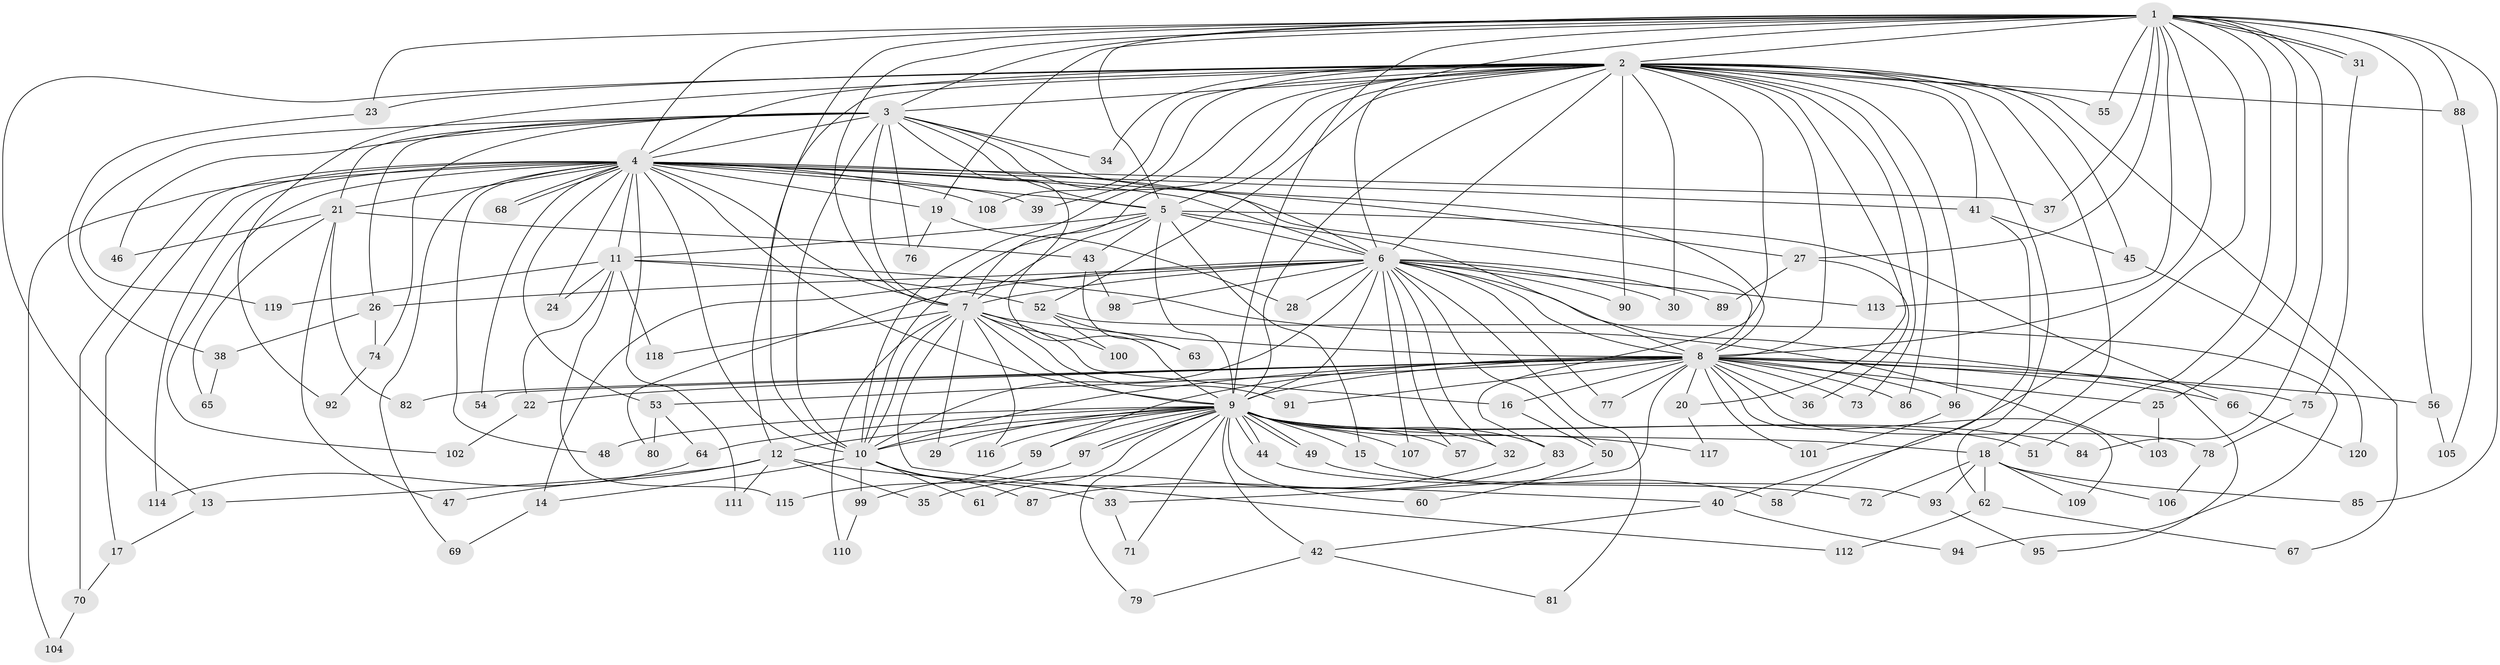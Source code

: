 // Generated by graph-tools (version 1.1) at 2025/01/03/09/25 03:01:20]
// undirected, 120 vertices, 265 edges
graph export_dot {
graph [start="1"]
  node [color=gray90,style=filled];
  1;
  2;
  3;
  4;
  5;
  6;
  7;
  8;
  9;
  10;
  11;
  12;
  13;
  14;
  15;
  16;
  17;
  18;
  19;
  20;
  21;
  22;
  23;
  24;
  25;
  26;
  27;
  28;
  29;
  30;
  31;
  32;
  33;
  34;
  35;
  36;
  37;
  38;
  39;
  40;
  41;
  42;
  43;
  44;
  45;
  46;
  47;
  48;
  49;
  50;
  51;
  52;
  53;
  54;
  55;
  56;
  57;
  58;
  59;
  60;
  61;
  62;
  63;
  64;
  65;
  66;
  67;
  68;
  69;
  70;
  71;
  72;
  73;
  74;
  75;
  76;
  77;
  78;
  79;
  80;
  81;
  82;
  83;
  84;
  85;
  86;
  87;
  88;
  89;
  90;
  91;
  92;
  93;
  94;
  95;
  96;
  97;
  98;
  99;
  100;
  101;
  102;
  103;
  104;
  105;
  106;
  107;
  108;
  109;
  110;
  111;
  112;
  113;
  114;
  115;
  116;
  117;
  118;
  119;
  120;
  1 -- 2;
  1 -- 3;
  1 -- 4;
  1 -- 5;
  1 -- 6;
  1 -- 7;
  1 -- 8;
  1 -- 9;
  1 -- 10;
  1 -- 19;
  1 -- 23;
  1 -- 25;
  1 -- 27;
  1 -- 31;
  1 -- 31;
  1 -- 37;
  1 -- 40;
  1 -- 51;
  1 -- 55;
  1 -- 56;
  1 -- 84;
  1 -- 85;
  1 -- 88;
  1 -- 113;
  2 -- 3;
  2 -- 4;
  2 -- 5;
  2 -- 6;
  2 -- 7;
  2 -- 8;
  2 -- 9;
  2 -- 10;
  2 -- 12;
  2 -- 13;
  2 -- 18;
  2 -- 20;
  2 -- 23;
  2 -- 30;
  2 -- 34;
  2 -- 39;
  2 -- 41;
  2 -- 45;
  2 -- 52;
  2 -- 55;
  2 -- 62;
  2 -- 67;
  2 -- 73;
  2 -- 83;
  2 -- 86;
  2 -- 88;
  2 -- 90;
  2 -- 92;
  2 -- 96;
  2 -- 108;
  3 -- 4;
  3 -- 5;
  3 -- 6;
  3 -- 7;
  3 -- 8;
  3 -- 9;
  3 -- 10;
  3 -- 21;
  3 -- 26;
  3 -- 34;
  3 -- 46;
  3 -- 74;
  3 -- 76;
  3 -- 119;
  4 -- 5;
  4 -- 6;
  4 -- 7;
  4 -- 8;
  4 -- 9;
  4 -- 10;
  4 -- 11;
  4 -- 17;
  4 -- 19;
  4 -- 21;
  4 -- 24;
  4 -- 27;
  4 -- 37;
  4 -- 39;
  4 -- 41;
  4 -- 48;
  4 -- 53;
  4 -- 54;
  4 -- 68;
  4 -- 68;
  4 -- 69;
  4 -- 70;
  4 -- 102;
  4 -- 104;
  4 -- 108;
  4 -- 111;
  4 -- 114;
  5 -- 6;
  5 -- 7;
  5 -- 8;
  5 -- 9;
  5 -- 10;
  5 -- 11;
  5 -- 15;
  5 -- 43;
  5 -- 66;
  6 -- 7;
  6 -- 8;
  6 -- 9;
  6 -- 10;
  6 -- 14;
  6 -- 26;
  6 -- 28;
  6 -- 30;
  6 -- 32;
  6 -- 50;
  6 -- 57;
  6 -- 77;
  6 -- 80;
  6 -- 81;
  6 -- 89;
  6 -- 90;
  6 -- 95;
  6 -- 98;
  6 -- 107;
  6 -- 113;
  7 -- 8;
  7 -- 9;
  7 -- 10;
  7 -- 16;
  7 -- 29;
  7 -- 91;
  7 -- 100;
  7 -- 110;
  7 -- 112;
  7 -- 116;
  7 -- 118;
  8 -- 9;
  8 -- 10;
  8 -- 16;
  8 -- 20;
  8 -- 22;
  8 -- 25;
  8 -- 33;
  8 -- 36;
  8 -- 53;
  8 -- 54;
  8 -- 56;
  8 -- 59;
  8 -- 66;
  8 -- 73;
  8 -- 75;
  8 -- 77;
  8 -- 78;
  8 -- 82;
  8 -- 86;
  8 -- 91;
  8 -- 96;
  8 -- 101;
  8 -- 109;
  9 -- 10;
  9 -- 12;
  9 -- 15;
  9 -- 18;
  9 -- 29;
  9 -- 32;
  9 -- 42;
  9 -- 44;
  9 -- 44;
  9 -- 48;
  9 -- 49;
  9 -- 49;
  9 -- 51;
  9 -- 57;
  9 -- 59;
  9 -- 60;
  9 -- 61;
  9 -- 64;
  9 -- 71;
  9 -- 79;
  9 -- 83;
  9 -- 84;
  9 -- 97;
  9 -- 97;
  9 -- 107;
  9 -- 116;
  9 -- 117;
  10 -- 14;
  10 -- 33;
  10 -- 61;
  10 -- 87;
  10 -- 99;
  11 -- 22;
  11 -- 24;
  11 -- 52;
  11 -- 103;
  11 -- 115;
  11 -- 118;
  11 -- 119;
  12 -- 13;
  12 -- 35;
  12 -- 40;
  12 -- 47;
  12 -- 111;
  13 -- 17;
  14 -- 69;
  15 -- 58;
  16 -- 50;
  17 -- 70;
  18 -- 62;
  18 -- 72;
  18 -- 85;
  18 -- 93;
  18 -- 106;
  18 -- 109;
  19 -- 28;
  19 -- 76;
  20 -- 117;
  21 -- 43;
  21 -- 46;
  21 -- 47;
  21 -- 65;
  21 -- 82;
  22 -- 102;
  23 -- 38;
  25 -- 103;
  26 -- 38;
  26 -- 74;
  27 -- 36;
  27 -- 89;
  31 -- 75;
  32 -- 35;
  33 -- 71;
  38 -- 65;
  40 -- 42;
  40 -- 94;
  41 -- 45;
  41 -- 58;
  42 -- 79;
  42 -- 81;
  43 -- 63;
  43 -- 98;
  44 -- 72;
  45 -- 120;
  49 -- 93;
  50 -- 60;
  52 -- 63;
  52 -- 94;
  52 -- 100;
  53 -- 64;
  53 -- 80;
  56 -- 105;
  59 -- 99;
  62 -- 67;
  62 -- 112;
  64 -- 114;
  66 -- 120;
  70 -- 104;
  74 -- 92;
  75 -- 78;
  78 -- 106;
  83 -- 87;
  88 -- 105;
  93 -- 95;
  96 -- 101;
  97 -- 115;
  99 -- 110;
}
